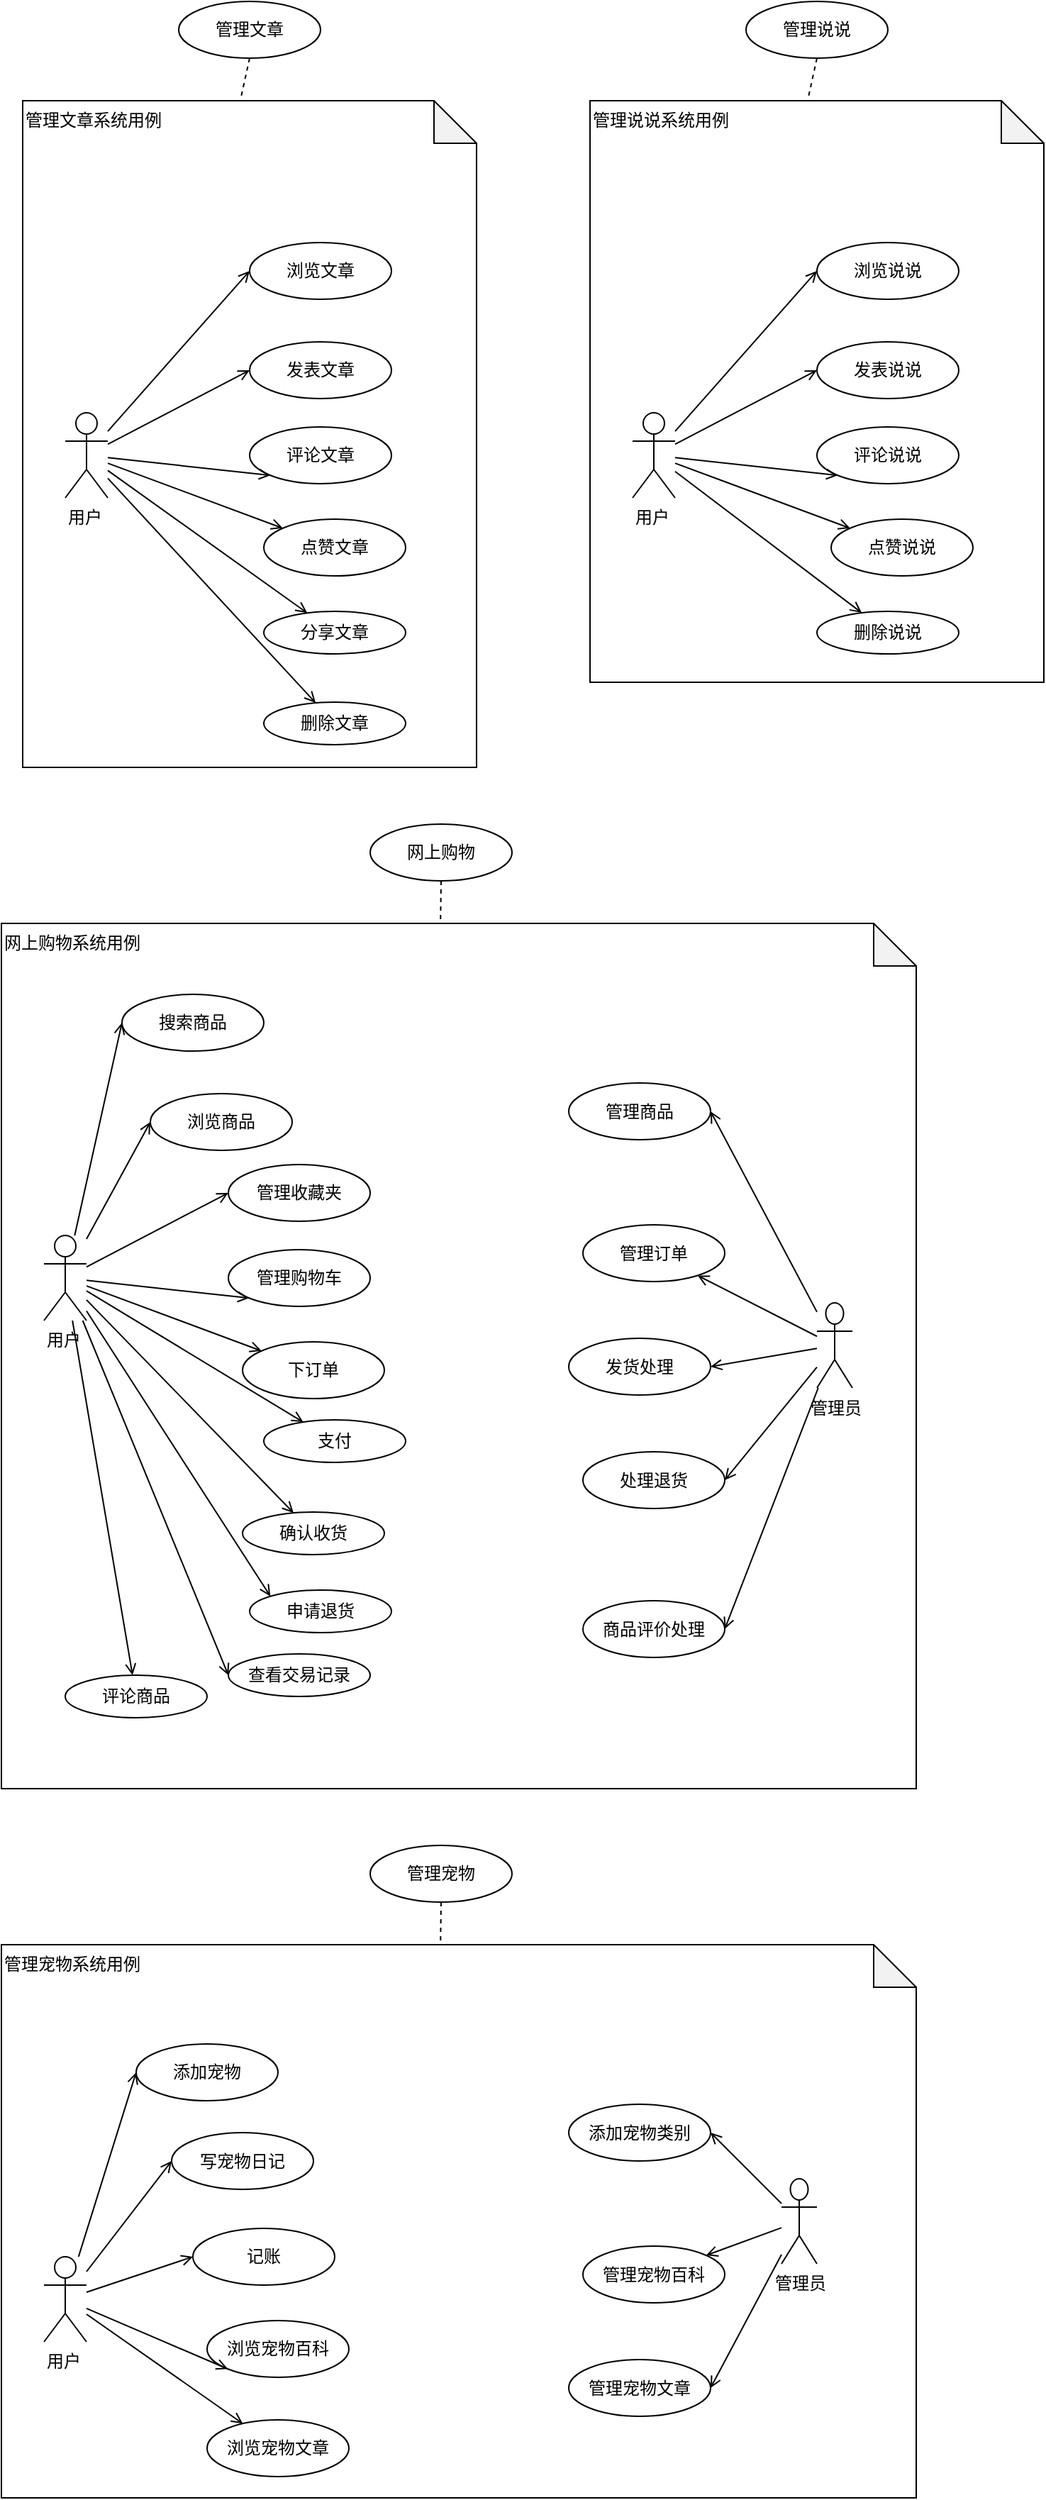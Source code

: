 <mxfile version="10.5.9" type="github"><diagram id="-0vTzU4oAzNSNKCKcxtk" name="Page-1"><mxGraphModel dx="1158" dy="766" grid="1" gridSize="10" guides="1" tooltips="1" connect="1" arrows="1" fold="1" page="1" pageScale="1" pageWidth="1000" pageHeight="1169" math="0" shadow="0"><root><mxCell id="0"/><mxCell id="1" parent="0"/><mxCell id="elsyB9uM147n_RTPPVKQ-110" value="" style="group" vertex="1" connectable="0" parent="1"><mxGeometry x="40" y="90" width="320" height="540" as="geometry"/></mxCell><mxCell id="elsyB9uM147n_RTPPVKQ-90" value="管理文章系统用例" style="shape=note;whiteSpace=wrap;html=1;backgroundOutline=1;darkOpacity=0.05;align=left;verticalAlign=top;" vertex="1" parent="elsyB9uM147n_RTPPVKQ-110"><mxGeometry y="70" width="320" height="470" as="geometry"/></mxCell><mxCell id="elsyB9uM147n_RTPPVKQ-91" value="用户" style="shape=umlActor;verticalLabelPosition=bottom;labelBackgroundColor=#ffffff;verticalAlign=top;html=1;outlineConnect=0;align=left;" vertex="1" parent="elsyB9uM147n_RTPPVKQ-110"><mxGeometry x="30" y="290" width="30" height="60" as="geometry"/></mxCell><mxCell id="elsyB9uM147n_RTPPVKQ-92" value="浏览文章&lt;div style=&quot;text-align: center&quot;&gt;&lt;/div&gt;" style="ellipse;whiteSpace=wrap;html=1;align=center;" vertex="1" parent="elsyB9uM147n_RTPPVKQ-110"><mxGeometry x="160" y="170" width="100" height="40" as="geometry"/></mxCell><mxCell id="elsyB9uM147n_RTPPVKQ-93" style="edgeStyle=none;rounded=0;orthogonalLoop=1;jettySize=auto;html=1;entryX=0;entryY=0.5;entryDx=0;entryDy=0;startArrow=none;startFill=0;endArrow=open;endFill=0;" edge="1" parent="elsyB9uM147n_RTPPVKQ-110" source="elsyB9uM147n_RTPPVKQ-91" target="elsyB9uM147n_RTPPVKQ-92"><mxGeometry relative="1" as="geometry"/></mxCell><mxCell id="elsyB9uM147n_RTPPVKQ-94" value="发表文章&lt;div style=&quot;text-align: center&quot;&gt;&lt;/div&gt;" style="ellipse;whiteSpace=wrap;html=1;align=center;" vertex="1" parent="elsyB9uM147n_RTPPVKQ-110"><mxGeometry x="160" y="240" width="100" height="40" as="geometry"/></mxCell><mxCell id="elsyB9uM147n_RTPPVKQ-104" style="edgeStyle=none;rounded=0;orthogonalLoop=1;jettySize=auto;html=1;entryX=0;entryY=0.5;entryDx=0;entryDy=0;startArrow=none;startFill=0;endArrow=open;endFill=0;" edge="1" parent="elsyB9uM147n_RTPPVKQ-110" source="elsyB9uM147n_RTPPVKQ-91" target="elsyB9uM147n_RTPPVKQ-94"><mxGeometry relative="1" as="geometry"/></mxCell><mxCell id="elsyB9uM147n_RTPPVKQ-96" value="评论文章" style="ellipse;whiteSpace=wrap;html=1;align=center;" vertex="1" parent="elsyB9uM147n_RTPPVKQ-110"><mxGeometry x="160" y="300" width="100" height="40" as="geometry"/></mxCell><mxCell id="elsyB9uM147n_RTPPVKQ-105" style="edgeStyle=none;rounded=0;orthogonalLoop=1;jettySize=auto;html=1;entryX=0;entryY=1;entryDx=0;entryDy=0;startArrow=none;startFill=0;endArrow=open;endFill=0;" edge="1" parent="elsyB9uM147n_RTPPVKQ-110" source="elsyB9uM147n_RTPPVKQ-91" target="elsyB9uM147n_RTPPVKQ-96"><mxGeometry relative="1" as="geometry"/></mxCell><mxCell id="elsyB9uM147n_RTPPVKQ-98" value="点赞文章" style="ellipse;whiteSpace=wrap;html=1;align=center;" vertex="1" parent="elsyB9uM147n_RTPPVKQ-110"><mxGeometry x="170" y="365" width="100" height="40" as="geometry"/></mxCell><mxCell id="elsyB9uM147n_RTPPVKQ-106" style="edgeStyle=none;rounded=0;orthogonalLoop=1;jettySize=auto;html=1;startArrow=none;startFill=0;endArrow=open;endFill=0;" edge="1" parent="elsyB9uM147n_RTPPVKQ-110" source="elsyB9uM147n_RTPPVKQ-91" target="elsyB9uM147n_RTPPVKQ-98"><mxGeometry relative="1" as="geometry"/></mxCell><mxCell id="elsyB9uM147n_RTPPVKQ-100" value="分享文章" style="ellipse;whiteSpace=wrap;html=1;align=center;" vertex="1" parent="elsyB9uM147n_RTPPVKQ-110"><mxGeometry x="170" y="430" width="100" height="30" as="geometry"/></mxCell><mxCell id="elsyB9uM147n_RTPPVKQ-107" style="edgeStyle=none;rounded=0;orthogonalLoop=1;jettySize=auto;html=1;startArrow=none;startFill=0;endArrow=open;endFill=0;" edge="1" parent="elsyB9uM147n_RTPPVKQ-110" source="elsyB9uM147n_RTPPVKQ-91" target="elsyB9uM147n_RTPPVKQ-100"><mxGeometry relative="1" as="geometry"/></mxCell><mxCell id="elsyB9uM147n_RTPPVKQ-102" value="删除文章" style="ellipse;whiteSpace=wrap;html=1;align=center;" vertex="1" parent="elsyB9uM147n_RTPPVKQ-110"><mxGeometry x="170" y="494" width="100" height="30" as="geometry"/></mxCell><mxCell id="elsyB9uM147n_RTPPVKQ-108" style="edgeStyle=none;rounded=0;orthogonalLoop=1;jettySize=auto;html=1;startArrow=none;startFill=0;endArrow=open;endFill=0;" edge="1" parent="elsyB9uM147n_RTPPVKQ-110" source="elsyB9uM147n_RTPPVKQ-91" target="elsyB9uM147n_RTPPVKQ-102"><mxGeometry relative="1" as="geometry"/></mxCell><mxCell id="elsyB9uM147n_RTPPVKQ-109" value="管理文章" style="ellipse;whiteSpace=wrap;html=1;align=center;" vertex="1" parent="elsyB9uM147n_RTPPVKQ-110"><mxGeometry x="110" width="100" height="40" as="geometry"/></mxCell><mxCell id="elsyB9uM147n_RTPPVKQ-5" style="rounded=0;orthogonalLoop=1;jettySize=auto;html=1;entryX=0.48;entryY=-0.002;entryDx=0;entryDy=0;entryPerimeter=0;endArrow=none;endFill=0;dashed=1;exitX=0.5;exitY=1;exitDx=0;exitDy=0;" edge="1" parent="elsyB9uM147n_RTPPVKQ-110" source="elsyB9uM147n_RTPPVKQ-109" target="elsyB9uM147n_RTPPVKQ-90"><mxGeometry relative="1" as="geometry"><mxPoint x="158.594" y="19.994" as="sourcePoint"/><mxPoint x="192" y="60" as="targetPoint"/></mxGeometry></mxCell><mxCell id="elsyB9uM147n_RTPPVKQ-111" value="" style="group" vertex="1" connectable="0" parent="1"><mxGeometry x="440" y="90" width="320" height="540" as="geometry"/></mxCell><mxCell id="elsyB9uM147n_RTPPVKQ-112" value="管理说说系统用例" style="shape=note;whiteSpace=wrap;html=1;backgroundOutline=1;darkOpacity=0.05;align=left;verticalAlign=top;" vertex="1" parent="elsyB9uM147n_RTPPVKQ-111"><mxGeometry y="70" width="320" height="410" as="geometry"/></mxCell><mxCell id="elsyB9uM147n_RTPPVKQ-113" value="用户" style="shape=umlActor;verticalLabelPosition=bottom;labelBackgroundColor=#ffffff;verticalAlign=top;html=1;outlineConnect=0;align=left;" vertex="1" parent="elsyB9uM147n_RTPPVKQ-111"><mxGeometry x="30" y="290" width="30" height="60" as="geometry"/></mxCell><mxCell id="elsyB9uM147n_RTPPVKQ-114" value="浏览说说&lt;div style=&quot;text-align: center&quot;&gt;&lt;/div&gt;" style="ellipse;whiteSpace=wrap;html=1;align=center;" vertex="1" parent="elsyB9uM147n_RTPPVKQ-111"><mxGeometry x="160" y="170" width="100" height="40" as="geometry"/></mxCell><mxCell id="elsyB9uM147n_RTPPVKQ-115" style="edgeStyle=none;rounded=0;orthogonalLoop=1;jettySize=auto;html=1;entryX=0;entryY=0.5;entryDx=0;entryDy=0;startArrow=none;startFill=0;endArrow=open;endFill=0;" edge="1" parent="elsyB9uM147n_RTPPVKQ-111" source="elsyB9uM147n_RTPPVKQ-113" target="elsyB9uM147n_RTPPVKQ-114"><mxGeometry relative="1" as="geometry"/></mxCell><mxCell id="elsyB9uM147n_RTPPVKQ-116" value="发表说说&lt;div style=&quot;text-align: center&quot;&gt;&lt;/div&gt;" style="ellipse;whiteSpace=wrap;html=1;align=center;" vertex="1" parent="elsyB9uM147n_RTPPVKQ-111"><mxGeometry x="160" y="240" width="100" height="40" as="geometry"/></mxCell><mxCell id="elsyB9uM147n_RTPPVKQ-117" style="edgeStyle=none;rounded=0;orthogonalLoop=1;jettySize=auto;html=1;entryX=0;entryY=0.5;entryDx=0;entryDy=0;startArrow=none;startFill=0;endArrow=open;endFill=0;" edge="1" parent="elsyB9uM147n_RTPPVKQ-111" source="elsyB9uM147n_RTPPVKQ-113" target="elsyB9uM147n_RTPPVKQ-116"><mxGeometry relative="1" as="geometry"/></mxCell><mxCell id="elsyB9uM147n_RTPPVKQ-118" value="评论说说" style="ellipse;whiteSpace=wrap;html=1;align=center;" vertex="1" parent="elsyB9uM147n_RTPPVKQ-111"><mxGeometry x="160" y="300" width="100" height="40" as="geometry"/></mxCell><mxCell id="elsyB9uM147n_RTPPVKQ-119" style="edgeStyle=none;rounded=0;orthogonalLoop=1;jettySize=auto;html=1;entryX=0;entryY=1;entryDx=0;entryDy=0;startArrow=none;startFill=0;endArrow=open;endFill=0;" edge="1" parent="elsyB9uM147n_RTPPVKQ-111" source="elsyB9uM147n_RTPPVKQ-113" target="elsyB9uM147n_RTPPVKQ-118"><mxGeometry relative="1" as="geometry"/></mxCell><mxCell id="elsyB9uM147n_RTPPVKQ-120" value="点赞说说" style="ellipse;whiteSpace=wrap;html=1;align=center;" vertex="1" parent="elsyB9uM147n_RTPPVKQ-111"><mxGeometry x="170" y="365" width="100" height="40" as="geometry"/></mxCell><mxCell id="elsyB9uM147n_RTPPVKQ-121" style="edgeStyle=none;rounded=0;orthogonalLoop=1;jettySize=auto;html=1;startArrow=none;startFill=0;endArrow=open;endFill=0;" edge="1" parent="elsyB9uM147n_RTPPVKQ-111" source="elsyB9uM147n_RTPPVKQ-113" target="elsyB9uM147n_RTPPVKQ-120"><mxGeometry relative="1" as="geometry"/></mxCell><mxCell id="elsyB9uM147n_RTPPVKQ-124" value="删除说说" style="ellipse;whiteSpace=wrap;html=1;align=center;" vertex="1" parent="elsyB9uM147n_RTPPVKQ-111"><mxGeometry x="160" y="430" width="100" height="30" as="geometry"/></mxCell><mxCell id="elsyB9uM147n_RTPPVKQ-125" style="edgeStyle=none;rounded=0;orthogonalLoop=1;jettySize=auto;html=1;startArrow=none;startFill=0;endArrow=open;endFill=0;" edge="1" parent="elsyB9uM147n_RTPPVKQ-111" source="elsyB9uM147n_RTPPVKQ-113" target="elsyB9uM147n_RTPPVKQ-124"><mxGeometry relative="1" as="geometry"/></mxCell><mxCell id="elsyB9uM147n_RTPPVKQ-126" value="管理说说" style="ellipse;whiteSpace=wrap;html=1;align=center;" vertex="1" parent="elsyB9uM147n_RTPPVKQ-111"><mxGeometry x="110" width="100" height="40" as="geometry"/></mxCell><mxCell id="elsyB9uM147n_RTPPVKQ-127" style="rounded=0;orthogonalLoop=1;jettySize=auto;html=1;entryX=0.48;entryY=-0.002;entryDx=0;entryDy=0;entryPerimeter=0;endArrow=none;endFill=0;dashed=1;exitX=0.5;exitY=1;exitDx=0;exitDy=0;" edge="1" parent="elsyB9uM147n_RTPPVKQ-111" source="elsyB9uM147n_RTPPVKQ-126" target="elsyB9uM147n_RTPPVKQ-112"><mxGeometry relative="1" as="geometry"><mxPoint x="158.594" y="19.994" as="sourcePoint"/><mxPoint x="192" y="60" as="targetPoint"/></mxGeometry></mxCell><mxCell id="elsyB9uM147n_RTPPVKQ-197" value="" style="group" vertex="1" connectable="0" parent="1"><mxGeometry x="25" y="670" width="645" height="680" as="geometry"/></mxCell><mxCell id="elsyB9uM147n_RTPPVKQ-129" value="网上购物系统用例" style="shape=note;whiteSpace=wrap;html=1;backgroundOutline=1;darkOpacity=0.05;align=left;verticalAlign=top;" vertex="1" parent="elsyB9uM147n_RTPPVKQ-197"><mxGeometry y="70" width="645" height="610" as="geometry"/></mxCell><mxCell id="elsyB9uM147n_RTPPVKQ-130" value="用户" style="shape=umlActor;verticalLabelPosition=bottom;labelBackgroundColor=#ffffff;verticalAlign=top;html=1;outlineConnect=0;align=left;" vertex="1" parent="elsyB9uM147n_RTPPVKQ-197"><mxGeometry x="30" y="290" width="30" height="60" as="geometry"/></mxCell><mxCell id="elsyB9uM147n_RTPPVKQ-131" value="浏览商品&lt;div style=&quot;text-align: center&quot;&gt;&lt;/div&gt;" style="ellipse;whiteSpace=wrap;html=1;align=center;" vertex="1" parent="elsyB9uM147n_RTPPVKQ-197"><mxGeometry x="105" y="190" width="100" height="40" as="geometry"/></mxCell><mxCell id="elsyB9uM147n_RTPPVKQ-132" style="edgeStyle=none;rounded=0;orthogonalLoop=1;jettySize=auto;html=1;entryX=0;entryY=0.5;entryDx=0;entryDy=0;startArrow=none;startFill=0;endArrow=open;endFill=0;" edge="1" parent="elsyB9uM147n_RTPPVKQ-197" source="elsyB9uM147n_RTPPVKQ-130" target="elsyB9uM147n_RTPPVKQ-131"><mxGeometry relative="1" as="geometry"/></mxCell><mxCell id="elsyB9uM147n_RTPPVKQ-133" value="管理收藏夹&lt;div style=&quot;text-align: center&quot;&gt;&lt;/div&gt;" style="ellipse;whiteSpace=wrap;html=1;align=center;" vertex="1" parent="elsyB9uM147n_RTPPVKQ-197"><mxGeometry x="160" y="240" width="100" height="40" as="geometry"/></mxCell><mxCell id="elsyB9uM147n_RTPPVKQ-134" style="edgeStyle=none;rounded=0;orthogonalLoop=1;jettySize=auto;html=1;entryX=0;entryY=0.5;entryDx=0;entryDy=0;startArrow=none;startFill=0;endArrow=open;endFill=0;" edge="1" parent="elsyB9uM147n_RTPPVKQ-197" source="elsyB9uM147n_RTPPVKQ-130" target="elsyB9uM147n_RTPPVKQ-133"><mxGeometry relative="1" as="geometry"/></mxCell><mxCell id="elsyB9uM147n_RTPPVKQ-135" value="管理购物车" style="ellipse;whiteSpace=wrap;html=1;align=center;" vertex="1" parent="elsyB9uM147n_RTPPVKQ-197"><mxGeometry x="160" y="300" width="100" height="40" as="geometry"/></mxCell><mxCell id="elsyB9uM147n_RTPPVKQ-136" style="edgeStyle=none;rounded=0;orthogonalLoop=1;jettySize=auto;html=1;entryX=0;entryY=1;entryDx=0;entryDy=0;startArrow=none;startFill=0;endArrow=open;endFill=0;" edge="1" parent="elsyB9uM147n_RTPPVKQ-197" source="elsyB9uM147n_RTPPVKQ-130" target="elsyB9uM147n_RTPPVKQ-135"><mxGeometry relative="1" as="geometry"/></mxCell><mxCell id="elsyB9uM147n_RTPPVKQ-137" value="下订单" style="ellipse;whiteSpace=wrap;html=1;align=center;" vertex="1" parent="elsyB9uM147n_RTPPVKQ-197"><mxGeometry x="170" y="365" width="100" height="40" as="geometry"/></mxCell><mxCell id="elsyB9uM147n_RTPPVKQ-138" style="edgeStyle=none;rounded=0;orthogonalLoop=1;jettySize=auto;html=1;startArrow=none;startFill=0;endArrow=open;endFill=0;" edge="1" parent="elsyB9uM147n_RTPPVKQ-197" source="elsyB9uM147n_RTPPVKQ-130" target="elsyB9uM147n_RTPPVKQ-137"><mxGeometry relative="1" as="geometry"/></mxCell><mxCell id="elsyB9uM147n_RTPPVKQ-139" value="支付" style="ellipse;whiteSpace=wrap;html=1;align=center;" vertex="1" parent="elsyB9uM147n_RTPPVKQ-197"><mxGeometry x="185" y="420" width="100" height="30" as="geometry"/></mxCell><mxCell id="elsyB9uM147n_RTPPVKQ-140" style="edgeStyle=none;rounded=0;orthogonalLoop=1;jettySize=auto;html=1;startArrow=none;startFill=0;endArrow=open;endFill=0;" edge="1" parent="elsyB9uM147n_RTPPVKQ-197" source="elsyB9uM147n_RTPPVKQ-130" target="elsyB9uM147n_RTPPVKQ-139"><mxGeometry relative="1" as="geometry"/></mxCell><mxCell id="elsyB9uM147n_RTPPVKQ-141" value="确认收货" style="ellipse;whiteSpace=wrap;html=1;align=center;" vertex="1" parent="elsyB9uM147n_RTPPVKQ-197"><mxGeometry x="170" y="485" width="100" height="30" as="geometry"/></mxCell><mxCell id="elsyB9uM147n_RTPPVKQ-142" style="edgeStyle=none;rounded=0;orthogonalLoop=1;jettySize=auto;html=1;startArrow=none;startFill=0;endArrow=open;endFill=0;" edge="1" parent="elsyB9uM147n_RTPPVKQ-197" source="elsyB9uM147n_RTPPVKQ-130" target="elsyB9uM147n_RTPPVKQ-141"><mxGeometry relative="1" as="geometry"/></mxCell><mxCell id="elsyB9uM147n_RTPPVKQ-143" value="网上购物" style="ellipse;whiteSpace=wrap;html=1;align=center;" vertex="1" parent="elsyB9uM147n_RTPPVKQ-197"><mxGeometry x="260" width="100" height="40" as="geometry"/></mxCell><mxCell id="elsyB9uM147n_RTPPVKQ-144" style="rounded=0;orthogonalLoop=1;jettySize=auto;html=1;entryX=0.48;entryY=-0.002;entryDx=0;entryDy=0;entryPerimeter=0;endArrow=none;endFill=0;dashed=1;exitX=0.5;exitY=1;exitDx=0;exitDy=0;" edge="1" parent="elsyB9uM147n_RTPPVKQ-197" source="elsyB9uM147n_RTPPVKQ-143" target="elsyB9uM147n_RTPPVKQ-129"><mxGeometry relative="1" as="geometry"><mxPoint x="158.594" y="19.994" as="sourcePoint"/><mxPoint x="192" y="60" as="targetPoint"/></mxGeometry></mxCell><mxCell id="elsyB9uM147n_RTPPVKQ-145" value="评论商品" style="ellipse;whiteSpace=wrap;html=1;align=center;" vertex="1" parent="elsyB9uM147n_RTPPVKQ-197"><mxGeometry x="45" y="600" width="100" height="30" as="geometry"/></mxCell><mxCell id="elsyB9uM147n_RTPPVKQ-146" style="edgeStyle=none;rounded=0;orthogonalLoop=1;jettySize=auto;html=1;startArrow=none;startFill=0;endArrow=open;endFill=0;" edge="1" parent="elsyB9uM147n_RTPPVKQ-197" source="elsyB9uM147n_RTPPVKQ-130" target="elsyB9uM147n_RTPPVKQ-145"><mxGeometry relative="1" as="geometry"/></mxCell><mxCell id="elsyB9uM147n_RTPPVKQ-149" value="搜索商品&lt;div style=&quot;text-align: center&quot;&gt;&lt;/div&gt;" style="ellipse;whiteSpace=wrap;html=1;align=center;" vertex="1" parent="elsyB9uM147n_RTPPVKQ-197"><mxGeometry x="85" y="120" width="100" height="40" as="geometry"/></mxCell><mxCell id="elsyB9uM147n_RTPPVKQ-151" value="申请退货" style="ellipse;whiteSpace=wrap;html=1;align=center;" vertex="1" parent="elsyB9uM147n_RTPPVKQ-197"><mxGeometry x="175" y="540" width="100" height="30" as="geometry"/></mxCell><mxCell id="elsyB9uM147n_RTPPVKQ-153" value="查看交易记录" style="ellipse;whiteSpace=wrap;html=1;align=center;" vertex="1" parent="elsyB9uM147n_RTPPVKQ-197"><mxGeometry x="160" y="585" width="100" height="30" as="geometry"/></mxCell><mxCell id="elsyB9uM147n_RTPPVKQ-196" value="" style="group" vertex="1" connectable="0" parent="elsyB9uM147n_RTPPVKQ-197"><mxGeometry x="400" y="182.5" width="200" height="405" as="geometry"/></mxCell><mxCell id="elsyB9uM147n_RTPPVKQ-155" value="管理员" style="shape=umlActor;verticalLabelPosition=bottom;labelBackgroundColor=#ffffff;verticalAlign=top;html=1;outlineConnect=0;align=center;" vertex="1" parent="elsyB9uM147n_RTPPVKQ-196"><mxGeometry x="175" y="155" width="25" height="60" as="geometry"/></mxCell><mxCell id="elsyB9uM147n_RTPPVKQ-156" value="管理商品&lt;div style=&quot;text-align: center&quot;&gt;&lt;/div&gt;" style="ellipse;whiteSpace=wrap;html=1;align=center;" vertex="1" parent="elsyB9uM147n_RTPPVKQ-196"><mxGeometry width="100" height="40" as="geometry"/></mxCell><mxCell id="elsyB9uM147n_RTPPVKQ-188" style="edgeStyle=none;rounded=0;orthogonalLoop=1;jettySize=auto;html=1;entryX=1;entryY=0.5;entryDx=0;entryDy=0;startArrow=none;startFill=0;endArrow=open;endFill=0;" edge="1" parent="elsyB9uM147n_RTPPVKQ-196" source="elsyB9uM147n_RTPPVKQ-155" target="elsyB9uM147n_RTPPVKQ-156"><mxGeometry relative="1" as="geometry"/></mxCell><mxCell id="elsyB9uM147n_RTPPVKQ-157" value="管理订单&lt;div style=&quot;text-align: center&quot;&gt;&lt;/div&gt;" style="ellipse;whiteSpace=wrap;html=1;align=center;" vertex="1" parent="elsyB9uM147n_RTPPVKQ-196"><mxGeometry x="10" y="100" width="100" height="40" as="geometry"/></mxCell><mxCell id="elsyB9uM147n_RTPPVKQ-189" style="edgeStyle=none;rounded=0;orthogonalLoop=1;jettySize=auto;html=1;startArrow=none;startFill=0;endArrow=open;endFill=0;" edge="1" parent="elsyB9uM147n_RTPPVKQ-196" source="elsyB9uM147n_RTPPVKQ-155" target="elsyB9uM147n_RTPPVKQ-157"><mxGeometry relative="1" as="geometry"/></mxCell><mxCell id="elsyB9uM147n_RTPPVKQ-186" value="处理退货&lt;div style=&quot;text-align: center&quot;&gt;&lt;/div&gt;" style="ellipse;whiteSpace=wrap;html=1;align=center;" vertex="1" parent="elsyB9uM147n_RTPPVKQ-196"><mxGeometry x="10" y="260" width="100" height="40" as="geometry"/></mxCell><mxCell id="elsyB9uM147n_RTPPVKQ-193" style="edgeStyle=none;rounded=0;orthogonalLoop=1;jettySize=auto;html=1;entryX=1;entryY=0.5;entryDx=0;entryDy=0;startArrow=none;startFill=0;endArrow=open;endFill=0;" edge="1" parent="elsyB9uM147n_RTPPVKQ-196" source="elsyB9uM147n_RTPPVKQ-155" target="elsyB9uM147n_RTPPVKQ-186"><mxGeometry relative="1" as="geometry"/></mxCell><mxCell id="elsyB9uM147n_RTPPVKQ-187" value="发货处理&lt;div style=&quot;text-align: center&quot;&gt;&lt;/div&gt;" style="ellipse;whiteSpace=wrap;html=1;align=center;" vertex="1" parent="elsyB9uM147n_RTPPVKQ-196"><mxGeometry y="180" width="100" height="40" as="geometry"/></mxCell><mxCell id="elsyB9uM147n_RTPPVKQ-190" style="edgeStyle=none;rounded=0;orthogonalLoop=1;jettySize=auto;html=1;entryX=1;entryY=0.5;entryDx=0;entryDy=0;startArrow=none;startFill=0;endArrow=open;endFill=0;" edge="1" parent="elsyB9uM147n_RTPPVKQ-196" source="elsyB9uM147n_RTPPVKQ-155" target="elsyB9uM147n_RTPPVKQ-187"><mxGeometry relative="1" as="geometry"/></mxCell><mxCell id="elsyB9uM147n_RTPPVKQ-194" value="商品评价处理&lt;div style=&quot;text-align: center&quot;&gt;&lt;/div&gt;" style="ellipse;whiteSpace=wrap;html=1;align=center;" vertex="1" parent="elsyB9uM147n_RTPPVKQ-196"><mxGeometry x="10" y="365" width="100" height="40" as="geometry"/></mxCell><mxCell id="elsyB9uM147n_RTPPVKQ-195" style="edgeStyle=none;rounded=0;orthogonalLoop=1;jettySize=auto;html=1;entryX=1;entryY=0.5;entryDx=0;entryDy=0;startArrow=none;startFill=0;endArrow=open;endFill=0;" edge="1" parent="elsyB9uM147n_RTPPVKQ-196" source="elsyB9uM147n_RTPPVKQ-155" target="elsyB9uM147n_RTPPVKQ-194"><mxGeometry relative="1" as="geometry"/></mxCell><mxCell id="elsyB9uM147n_RTPPVKQ-150" style="edgeStyle=none;rounded=0;orthogonalLoop=1;jettySize=auto;html=1;entryX=0;entryY=0.5;entryDx=0;entryDy=0;startArrow=none;startFill=0;endArrow=open;endFill=0;" edge="1" parent="elsyB9uM147n_RTPPVKQ-197" source="elsyB9uM147n_RTPPVKQ-130" target="elsyB9uM147n_RTPPVKQ-149"><mxGeometry relative="1" as="geometry"/></mxCell><mxCell id="elsyB9uM147n_RTPPVKQ-152" style="edgeStyle=none;rounded=0;orthogonalLoop=1;jettySize=auto;html=1;entryX=0;entryY=0;entryDx=0;entryDy=0;startArrow=none;startFill=0;endArrow=open;endFill=0;" edge="1" parent="elsyB9uM147n_RTPPVKQ-197" source="elsyB9uM147n_RTPPVKQ-130" target="elsyB9uM147n_RTPPVKQ-151"><mxGeometry relative="1" as="geometry"/></mxCell><mxCell id="elsyB9uM147n_RTPPVKQ-154" style="edgeStyle=none;rounded=0;orthogonalLoop=1;jettySize=auto;html=1;entryX=0;entryY=0.5;entryDx=0;entryDy=0;startArrow=none;startFill=0;endArrow=open;endFill=0;" edge="1" parent="elsyB9uM147n_RTPPVKQ-197" source="elsyB9uM147n_RTPPVKQ-130" target="elsyB9uM147n_RTPPVKQ-153"><mxGeometry relative="1" as="geometry"/></mxCell><mxCell id="elsyB9uM147n_RTPPVKQ-199" value="管理宠物系统用例" style="shape=note;whiteSpace=wrap;html=1;backgroundOutline=1;darkOpacity=0.05;align=left;verticalAlign=top;" vertex="1" parent="1"><mxGeometry x="25" y="1460" width="645" height="390" as="geometry"/></mxCell><mxCell id="elsyB9uM147n_RTPPVKQ-200" value="用户" style="shape=umlActor;verticalLabelPosition=bottom;labelBackgroundColor=#ffffff;verticalAlign=top;html=1;outlineConnect=0;align=left;" vertex="1" parent="1"><mxGeometry x="55" y="1680" width="30" height="60" as="geometry"/></mxCell><mxCell id="elsyB9uM147n_RTPPVKQ-201" value="写宠物日记&lt;div style=&quot;text-align: center&quot;&gt;&lt;/div&gt;" style="ellipse;whiteSpace=wrap;html=1;align=center;" vertex="1" parent="1"><mxGeometry x="145" y="1592.5" width="100" height="40" as="geometry"/></mxCell><mxCell id="elsyB9uM147n_RTPPVKQ-202" style="edgeStyle=none;rounded=0;orthogonalLoop=1;jettySize=auto;html=1;entryX=0;entryY=0.5;entryDx=0;entryDy=0;startArrow=none;startFill=0;endArrow=open;endFill=0;" edge="1" parent="1" source="elsyB9uM147n_RTPPVKQ-200" target="elsyB9uM147n_RTPPVKQ-201"><mxGeometry relative="1" as="geometry"/></mxCell><mxCell id="elsyB9uM147n_RTPPVKQ-203" value="记账&lt;div style=&quot;text-align: center&quot;&gt;&lt;/div&gt;" style="ellipse;whiteSpace=wrap;html=1;align=center;" vertex="1" parent="1"><mxGeometry x="160" y="1660" width="100" height="40" as="geometry"/></mxCell><mxCell id="elsyB9uM147n_RTPPVKQ-204" style="edgeStyle=none;rounded=0;orthogonalLoop=1;jettySize=auto;html=1;entryX=0;entryY=0.5;entryDx=0;entryDy=0;startArrow=none;startFill=0;endArrow=open;endFill=0;" edge="1" parent="1" source="elsyB9uM147n_RTPPVKQ-200" target="elsyB9uM147n_RTPPVKQ-203"><mxGeometry relative="1" as="geometry"/></mxCell><mxCell id="elsyB9uM147n_RTPPVKQ-205" value="浏览宠物百科" style="ellipse;whiteSpace=wrap;html=1;align=center;" vertex="1" parent="1"><mxGeometry x="170" y="1725" width="100" height="40" as="geometry"/></mxCell><mxCell id="elsyB9uM147n_RTPPVKQ-206" style="edgeStyle=none;rounded=0;orthogonalLoop=1;jettySize=auto;html=1;entryX=0;entryY=1;entryDx=0;entryDy=0;startArrow=none;startFill=0;endArrow=open;endFill=0;" edge="1" parent="1" source="elsyB9uM147n_RTPPVKQ-200" target="elsyB9uM147n_RTPPVKQ-205"><mxGeometry relative="1" as="geometry"/></mxCell><mxCell id="elsyB9uM147n_RTPPVKQ-207" value="浏览宠物文章" style="ellipse;whiteSpace=wrap;html=1;align=center;" vertex="1" parent="1"><mxGeometry x="170" y="1795" width="100" height="40" as="geometry"/></mxCell><mxCell id="elsyB9uM147n_RTPPVKQ-208" style="edgeStyle=none;rounded=0;orthogonalLoop=1;jettySize=auto;html=1;startArrow=none;startFill=0;endArrow=open;endFill=0;" edge="1" parent="1" source="elsyB9uM147n_RTPPVKQ-200" target="elsyB9uM147n_RTPPVKQ-207"><mxGeometry relative="1" as="geometry"/></mxCell><mxCell id="elsyB9uM147n_RTPPVKQ-213" value="管理宠物" style="ellipse;whiteSpace=wrap;html=1;align=center;" vertex="1" parent="1"><mxGeometry x="285" y="1390" width="100" height="40" as="geometry"/></mxCell><mxCell id="elsyB9uM147n_RTPPVKQ-214" style="rounded=0;orthogonalLoop=1;jettySize=auto;html=1;entryX=0.48;entryY=-0.002;entryDx=0;entryDy=0;entryPerimeter=0;endArrow=none;endFill=0;dashed=1;exitX=0.5;exitY=1;exitDx=0;exitDy=0;" edge="1" parent="1" source="elsyB9uM147n_RTPPVKQ-213" target="elsyB9uM147n_RTPPVKQ-199"><mxGeometry relative="1" as="geometry"><mxPoint x="183.594" y="1409.994" as="sourcePoint"/><mxPoint x="217" y="1450" as="targetPoint"/></mxGeometry></mxCell><mxCell id="elsyB9uM147n_RTPPVKQ-217" value="添加宠物&lt;div style=&quot;text-align: center&quot;&gt;&lt;/div&gt;" style="ellipse;whiteSpace=wrap;html=1;align=center;" vertex="1" parent="1"><mxGeometry x="120" y="1530" width="100" height="40" as="geometry"/></mxCell><mxCell id="elsyB9uM147n_RTPPVKQ-232" style="edgeStyle=none;rounded=0;orthogonalLoop=1;jettySize=auto;html=1;entryX=0;entryY=0.5;entryDx=0;entryDy=0;startArrow=none;startFill=0;endArrow=open;endFill=0;" edge="1" parent="1" source="elsyB9uM147n_RTPPVKQ-200" target="elsyB9uM147n_RTPPVKQ-217"><mxGeometry relative="1" as="geometry"/></mxCell><mxCell id="elsyB9uM147n_RTPPVKQ-221" value="管理员" style="shape=umlActor;verticalLabelPosition=bottom;labelBackgroundColor=#ffffff;verticalAlign=top;html=1;outlineConnect=0;align=center;" vertex="1" parent="1"><mxGeometry x="575" y="1625" width="25" height="60" as="geometry"/></mxCell><mxCell id="elsyB9uM147n_RTPPVKQ-222" value="添加宠物类别&lt;div style=&quot;text-align: center&quot;&gt;&lt;/div&gt;" style="ellipse;whiteSpace=wrap;html=1;align=center;" vertex="1" parent="1"><mxGeometry x="425" y="1572.5" width="100" height="40" as="geometry"/></mxCell><mxCell id="elsyB9uM147n_RTPPVKQ-223" style="edgeStyle=none;rounded=0;orthogonalLoop=1;jettySize=auto;html=1;entryX=1;entryY=0.5;entryDx=0;entryDy=0;startArrow=none;startFill=0;endArrow=open;endFill=0;" edge="1" parent="1" source="elsyB9uM147n_RTPPVKQ-221" target="elsyB9uM147n_RTPPVKQ-222"><mxGeometry relative="1" as="geometry"/></mxCell><mxCell id="elsyB9uM147n_RTPPVKQ-224" value="管理宠物百科" style="ellipse;whiteSpace=wrap;html=1;align=center;" vertex="1" parent="1"><mxGeometry x="435" y="1672.5" width="100" height="40" as="geometry"/></mxCell><mxCell id="elsyB9uM147n_RTPPVKQ-225" style="edgeStyle=none;rounded=0;orthogonalLoop=1;jettySize=auto;html=1;startArrow=none;startFill=0;endArrow=open;endFill=0;" edge="1" parent="1" source="elsyB9uM147n_RTPPVKQ-221" target="elsyB9uM147n_RTPPVKQ-224"><mxGeometry relative="1" as="geometry"/></mxCell><mxCell id="elsyB9uM147n_RTPPVKQ-228" value="管理宠物文章&lt;div style=&quot;text-align: center&quot;&gt;&lt;/div&gt;" style="ellipse;whiteSpace=wrap;html=1;align=center;" vertex="1" parent="1"><mxGeometry x="425" y="1752.5" width="100" height="40" as="geometry"/></mxCell><mxCell id="elsyB9uM147n_RTPPVKQ-229" style="edgeStyle=none;rounded=0;orthogonalLoop=1;jettySize=auto;html=1;entryX=1;entryY=0.5;entryDx=0;entryDy=0;startArrow=none;startFill=0;endArrow=open;endFill=0;" edge="1" parent="1" source="elsyB9uM147n_RTPPVKQ-221" target="elsyB9uM147n_RTPPVKQ-228"><mxGeometry relative="1" as="geometry"/></mxCell></root></mxGraphModel></diagram></mxfile>